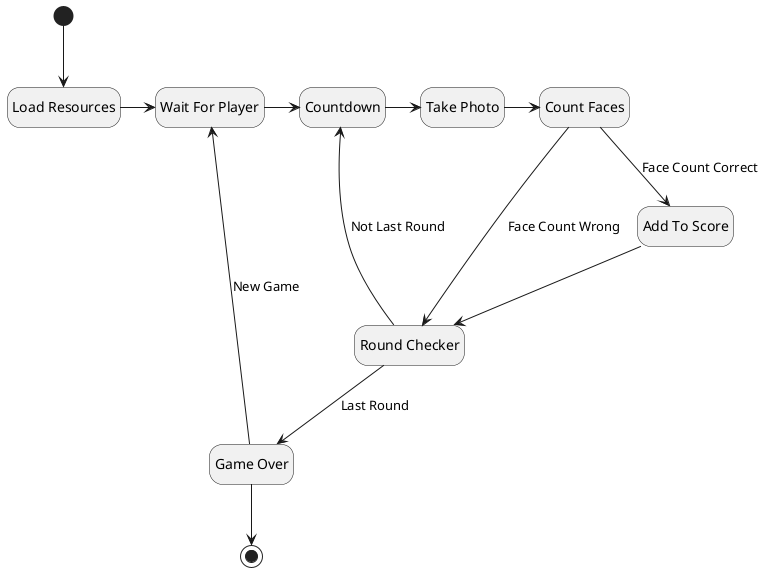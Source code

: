 @startuml FaceFrenzy_State_Machine
' I refuse to use dependencies, when there is a base syntax available

hide empty description
state "Load Resources" as lr
state "Wait For Player" as wfp
state "Countdown" as c
state "Take Photo" as tp
state "Count Faces" as cf
state "Add To Score" as ats
state "Round Checker" as rc
state "Count Faces" as cf
state "Game Over" as go

[*]-->lr
lr->wfp
wfp->c
c->tp
tp->cf
cf-->ats: Face Count Correct
cf->rc: Face Count Wrong
ats-->rc
rc->c: Not Last Round
rc-->go: Last Round
go->wfp: New Game
go-->[*]

@enduml
